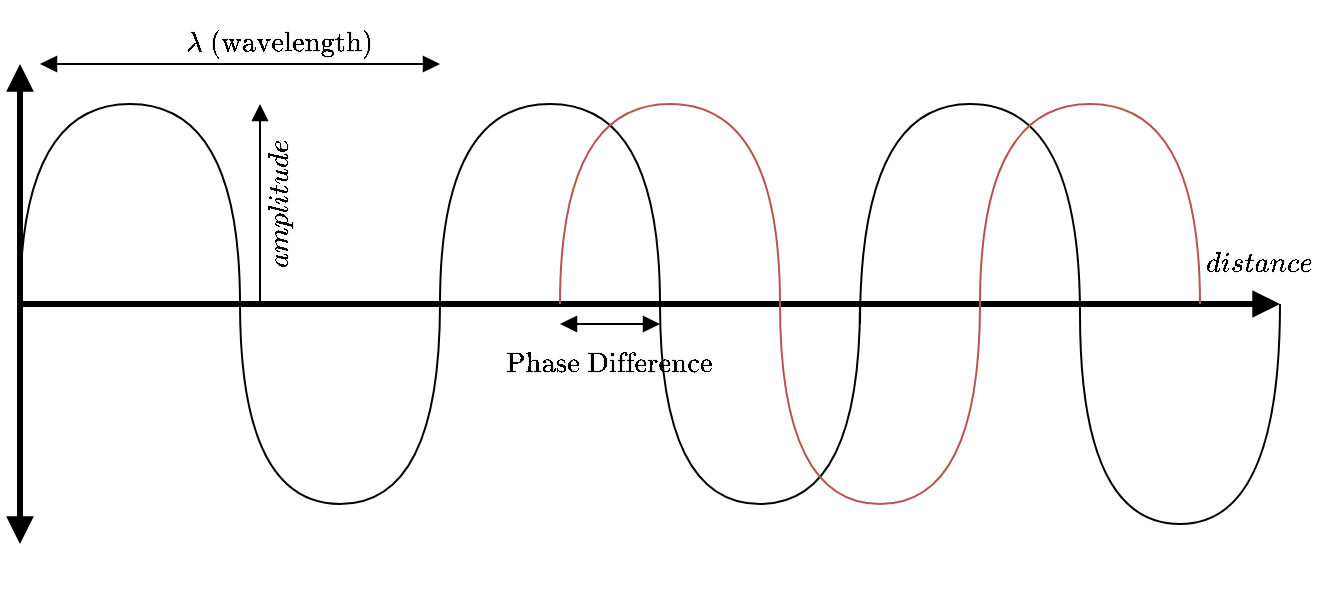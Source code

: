 <mxfile version="13.9.9" type="device"><diagram id="xQx4gP6ih6XVDj6xk2P0" name="Page-1"><mxGraphModel dx="864" dy="727" grid="1" gridSize="10" guides="1" tooltips="1" connect="1" arrows="1" fold="1" page="1" pageScale="1" pageWidth="850" pageHeight="1100" math="1" shadow="0"><root><mxCell id="0"/><mxCell id="1" parent="0"/><mxCell id="-birwy_4pTY5Wj-a7F58-3" value="" style="endArrow=block;html=1;strokeWidth=3;endFill=1;" edge="1" parent="1"><mxGeometry width="50" height="50" relative="1" as="geometry"><mxPoint x="80" y="360" as="sourcePoint"/><mxPoint x="710" y="360" as="targetPoint"/></mxGeometry></mxCell><mxCell id="-birwy_4pTY5Wj-a7F58-4" value="" style="endArrow=block;html=1;strokeWidth=3;startArrow=block;startFill=1;endFill=1;" edge="1" parent="1"><mxGeometry width="50" height="50" relative="1" as="geometry"><mxPoint x="80" y="480" as="sourcePoint"/><mxPoint x="80" y="240" as="targetPoint"/></mxGeometry></mxCell><mxCell id="-birwy_4pTY5Wj-a7F58-11" value="" style="endArrow=block;startArrow=block;html=1;strokeWidth=1;startFill=1;endFill=1;" edge="1" parent="1"><mxGeometry width="50" height="50" relative="1" as="geometry"><mxPoint x="90" y="240" as="sourcePoint"/><mxPoint x="290" y="240" as="targetPoint"/></mxGeometry></mxCell><mxCell id="-birwy_4pTY5Wj-a7F58-12" value="$$amplitude$$" style="text;html=1;strokeColor=none;fillColor=none;align=center;verticalAlign=middle;whiteSpace=wrap;rounded=0;rotation=-90;" vertex="1" parent="1"><mxGeometry x="190" y="300" width="40" height="20" as="geometry"/></mxCell><mxCell id="-birwy_4pTY5Wj-a7F58-15" value="$$distance$$" style="text;html=1;strokeColor=none;fillColor=none;align=center;verticalAlign=middle;whiteSpace=wrap;rounded=0;rotation=0;" vertex="1" parent="1"><mxGeometry x="680" y="330" width="40" height="20" as="geometry"/></mxCell><mxCell id="-birwy_4pTY5Wj-a7F58-16" style="edgeStyle=orthogonalEdgeStyle;curved=1;rounded=0;orthogonalLoop=1;jettySize=auto;html=1;exitX=0.5;exitY=1;exitDx=0;exitDy=0;startArrow=block;startFill=1;endArrow=block;endFill=1;strokeWidth=1;fontSize=30;" edge="1" parent="1"><mxGeometry relative="1" as="geometry"><mxPoint x="80" y="500" as="sourcePoint"/><mxPoint x="80" y="500" as="targetPoint"/></mxGeometry></mxCell><mxCell id="-birwy_4pTY5Wj-a7F58-17" value="$$\lambda \text{&amp;nbsp; (wavelength)}$$" style="text;html=1;strokeColor=none;fillColor=none;align=center;verticalAlign=middle;whiteSpace=wrap;rounded=0;rotation=0;" vertex="1" parent="1"><mxGeometry x="190" y="220" width="40" height="20" as="geometry"/></mxCell><mxCell id="-birwy_4pTY5Wj-a7F58-20" value="" style="endArrow=block;startArrow=none;html=1;strokeWidth=1;startFill=0;endFill=1;" edge="1" parent="1"><mxGeometry width="50" height="50" relative="1" as="geometry"><mxPoint x="200" y="360" as="sourcePoint"/><mxPoint x="200" y="260" as="targetPoint"/></mxGeometry></mxCell><mxCell id="-birwy_4pTY5Wj-a7F58-22" value="" style="endArrow=none;html=1;strokeWidth=1;fontSize=30;edgeStyle=orthogonalEdgeStyle;curved=1;" edge="1" parent="1"><mxGeometry width="50" height="50" relative="1" as="geometry"><mxPoint x="80" y="360" as="sourcePoint"/><mxPoint x="290" y="360" as="targetPoint"/><Array as="points"><mxPoint x="80" y="260"/><mxPoint x="190" y="260"/><mxPoint x="190" y="460"/><mxPoint x="290" y="460"/></Array></mxGeometry></mxCell><mxCell id="-birwy_4pTY5Wj-a7F58-23" value="" style="endArrow=none;html=1;strokeWidth=1;fontSize=30;edgeStyle=orthogonalEdgeStyle;curved=1;" edge="1" parent="1"><mxGeometry width="50" height="50" relative="1" as="geometry"><mxPoint x="290" y="360" as="sourcePoint"/><mxPoint x="500" y="360" as="targetPoint"/><Array as="points"><mxPoint x="290" y="260"/><mxPoint x="400" y="260"/><mxPoint x="400" y="460"/><mxPoint x="500" y="460"/></Array></mxGeometry></mxCell><mxCell id="-birwy_4pTY5Wj-a7F58-24" value="" style="endArrow=none;html=1;strokeWidth=1;fontSize=30;edgeStyle=orthogonalEdgeStyle;curved=1;" edge="1" parent="1"><mxGeometry width="50" height="50" relative="1" as="geometry"><mxPoint x="500" y="370" as="sourcePoint"/><mxPoint x="710" y="360" as="targetPoint"/><Array as="points"><mxPoint x="500" y="260"/><mxPoint x="610" y="260"/><mxPoint x="610" y="470"/><mxPoint x="710" y="470"/></Array></mxGeometry></mxCell><mxCell id="-birwy_4pTY5Wj-a7F58-25" value="" style="endArrow=none;html=1;strokeWidth=1;fontSize=30;edgeStyle=orthogonalEdgeStyle;curved=1;fillColor=#f8cecc;strokeColor=#b85450;" edge="1" parent="1"><mxGeometry width="50" height="50" relative="1" as="geometry"><mxPoint x="350" y="360" as="sourcePoint"/><mxPoint x="560" y="360" as="targetPoint"/><Array as="points"><mxPoint x="350" y="260"/><mxPoint x="460" y="260"/><mxPoint x="460" y="460"/><mxPoint x="560" y="460"/></Array></mxGeometry></mxCell><mxCell id="-birwy_4pTY5Wj-a7F58-26" value="" style="endArrow=block;startArrow=block;html=1;strokeWidth=1;startFill=1;endFill=1;" edge="1" parent="1"><mxGeometry width="50" height="50" relative="1" as="geometry"><mxPoint x="350" y="370" as="sourcePoint"/><mxPoint x="400" y="370" as="targetPoint"/></mxGeometry></mxCell><mxCell id="-birwy_4pTY5Wj-a7F58-27" value="$$\text{Phase Difference}$$" style="text;html=1;strokeColor=none;fillColor=none;align=center;verticalAlign=middle;whiteSpace=wrap;rounded=0;rotation=0;" vertex="1" parent="1"><mxGeometry x="320" y="380" width="110" height="20" as="geometry"/></mxCell><mxCell id="-birwy_4pTY5Wj-a7F58-28" value="" style="endArrow=none;html=1;strokeWidth=1;fontSize=30;edgeStyle=orthogonalEdgeStyle;curved=1;fillColor=#f8cecc;strokeColor=#b85450;" edge="1" parent="1"><mxGeometry width="50" height="50" relative="1" as="geometry"><mxPoint x="560" y="360" as="sourcePoint"/><mxPoint x="670" y="360" as="targetPoint"/><Array as="points"><mxPoint x="560" y="260"/><mxPoint x="670" y="260"/></Array></mxGeometry></mxCell></root></mxGraphModel></diagram></mxfile>